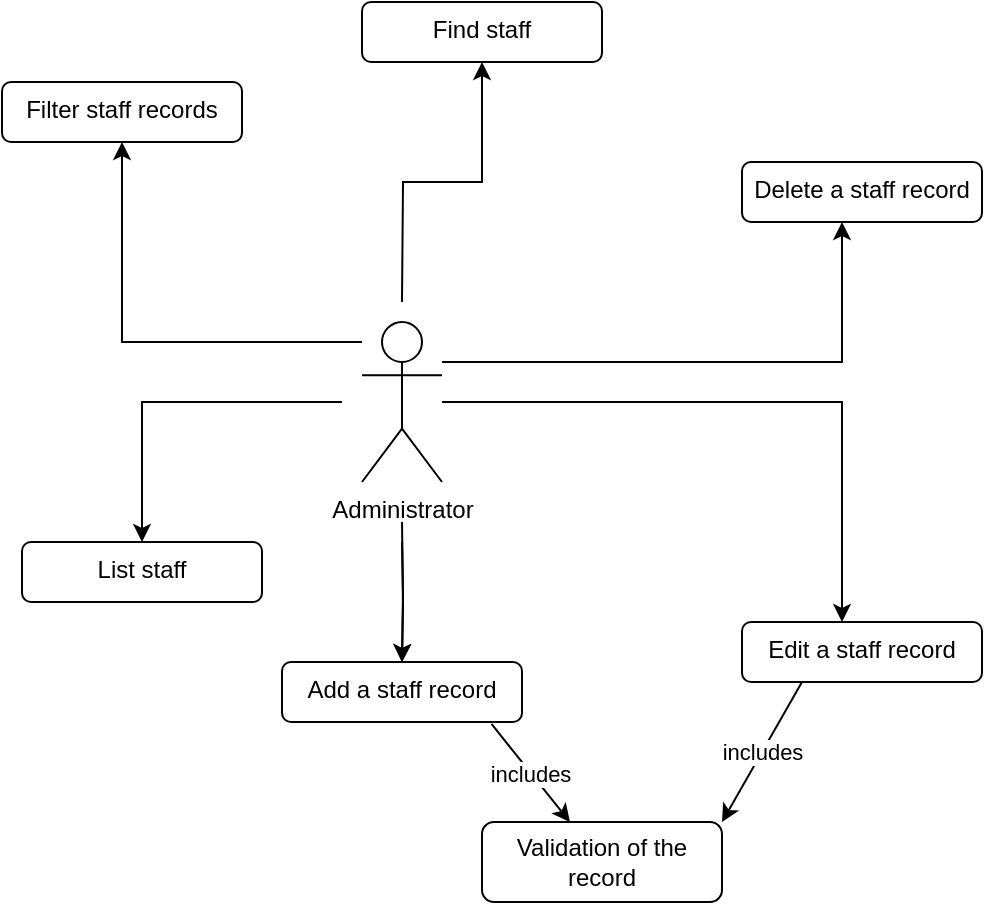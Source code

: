 <mxfile version="17.5.0" type="github">
  <diagram id="lhp8tZDY0Vz6J85xy_7d" name="Page-1">
    <mxGraphModel dx="1422" dy="794" grid="1" gridSize="10" guides="1" tooltips="1" connect="1" arrows="1" fold="1" page="1" pageScale="1" pageWidth="827" pageHeight="1169" math="0" shadow="0">
      <root>
        <mxCell id="0" />
        <mxCell id="1" parent="0" />
        <mxCell id="OsmnTad5rRbe8dEz9UKG-1" value="" style="edgeStyle=orthogonalEdgeStyle;rounded=0;orthogonalLoop=1;jettySize=auto;html=1;" edge="1" parent="1" target="OsmnTad5rRbe8dEz9UKG-8">
          <mxGeometry relative="1" as="geometry">
            <mxPoint x="350" y="260" as="sourcePoint" />
          </mxGeometry>
        </mxCell>
        <mxCell id="OsmnTad5rRbe8dEz9UKG-2" value="" style="edgeStyle=orthogonalEdgeStyle;rounded=0;orthogonalLoop=1;jettySize=auto;html=1;" edge="1" parent="1" target="OsmnTad5rRbe8dEz9UKG-9">
          <mxGeometry relative="1" as="geometry">
            <mxPoint x="320" y="310" as="sourcePoint" />
            <Array as="points">
              <mxPoint x="220" y="330" />
              <mxPoint x="220" y="330" />
            </Array>
          </mxGeometry>
        </mxCell>
        <mxCell id="OsmnTad5rRbe8dEz9UKG-3" value="" style="edgeStyle=orthogonalEdgeStyle;rounded=0;orthogonalLoop=1;jettySize=auto;html=1;" edge="1" parent="1" target="OsmnTad5rRbe8dEz9UKG-10">
          <mxGeometry relative="1" as="geometry">
            <mxPoint x="350" y="380" as="sourcePoint" />
          </mxGeometry>
        </mxCell>
        <mxCell id="OsmnTad5rRbe8dEz9UKG-4" value="" style="edgeStyle=orthogonalEdgeStyle;rounded=0;orthogonalLoop=1;jettySize=auto;html=1;" edge="1" parent="1" source="OsmnTad5rRbe8dEz9UKG-7" target="OsmnTad5rRbe8dEz9UKG-11">
          <mxGeometry relative="1" as="geometry">
            <Array as="points">
              <mxPoint x="570" y="290" />
            </Array>
          </mxGeometry>
        </mxCell>
        <mxCell id="OsmnTad5rRbe8dEz9UKG-5" value="" style="edgeStyle=orthogonalEdgeStyle;rounded=0;orthogonalLoop=1;jettySize=auto;html=1;" edge="1" parent="1" source="OsmnTad5rRbe8dEz9UKG-7" target="OsmnTad5rRbe8dEz9UKG-12">
          <mxGeometry relative="1" as="geometry">
            <Array as="points">
              <mxPoint x="570" y="310" />
            </Array>
          </mxGeometry>
        </mxCell>
        <mxCell id="OsmnTad5rRbe8dEz9UKG-6" value="" style="edgeStyle=orthogonalEdgeStyle;rounded=0;orthogonalLoop=1;jettySize=auto;html=1;" edge="1" parent="1" source="OsmnTad5rRbe8dEz9UKG-7" target="OsmnTad5rRbe8dEz9UKG-13">
          <mxGeometry relative="1" as="geometry">
            <Array as="points">
              <mxPoint x="210" y="280" />
            </Array>
          </mxGeometry>
        </mxCell>
        <mxCell id="OsmnTad5rRbe8dEz9UKG-19" value="" style="edgeStyle=orthogonalEdgeStyle;rounded=0;orthogonalLoop=1;jettySize=auto;html=1;" edge="1" parent="1" target="OsmnTad5rRbe8dEz9UKG-10">
          <mxGeometry relative="1" as="geometry">
            <mxPoint x="350" y="370" as="sourcePoint" />
          </mxGeometry>
        </mxCell>
        <mxCell id="OsmnTad5rRbe8dEz9UKG-7" value="Administrator" style="shape=umlActor;verticalLabelPosition=bottom;verticalAlign=top;html=1;outlineConnect=0;align=center;" vertex="1" parent="1">
          <mxGeometry x="330" y="270" width="40" height="80" as="geometry" />
        </mxCell>
        <mxCell id="OsmnTad5rRbe8dEz9UKG-8" value="Find staff" style="rounded=1;whiteSpace=wrap;html=1;verticalAlign=top;" vertex="1" parent="1">
          <mxGeometry x="330" y="110" width="120" height="30" as="geometry" />
        </mxCell>
        <mxCell id="OsmnTad5rRbe8dEz9UKG-9" value="List staff" style="rounded=1;whiteSpace=wrap;html=1;verticalAlign=top;" vertex="1" parent="1">
          <mxGeometry x="160" y="380" width="120" height="30" as="geometry" />
        </mxCell>
        <mxCell id="OsmnTad5rRbe8dEz9UKG-10" value="Add a staff record" style="rounded=1;whiteSpace=wrap;html=1;verticalAlign=top;" vertex="1" parent="1">
          <mxGeometry x="290" y="440" width="120" height="30" as="geometry" />
        </mxCell>
        <mxCell id="OsmnTad5rRbe8dEz9UKG-11" value="Delete a staff record" style="rounded=1;whiteSpace=wrap;html=1;verticalAlign=top;" vertex="1" parent="1">
          <mxGeometry x="520" y="190" width="120" height="30" as="geometry" />
        </mxCell>
        <mxCell id="OsmnTad5rRbe8dEz9UKG-12" value="Edit a staff record" style="rounded=1;whiteSpace=wrap;html=1;verticalAlign=top;" vertex="1" parent="1">
          <mxGeometry x="520" y="420" width="120" height="30" as="geometry" />
        </mxCell>
        <mxCell id="OsmnTad5rRbe8dEz9UKG-13" value="Filter staff records" style="rounded=1;whiteSpace=wrap;html=1;verticalAlign=top;" vertex="1" parent="1">
          <mxGeometry x="150" y="150" width="120" height="30" as="geometry" />
        </mxCell>
        <mxCell id="OsmnTad5rRbe8dEz9UKG-14" value="includes" style="endArrow=classic;html=1;rounded=0;exitX=0.873;exitY=1.033;exitDx=0;exitDy=0;exitPerimeter=0;" edge="1" parent="1" source="OsmnTad5rRbe8dEz9UKG-10" target="OsmnTad5rRbe8dEz9UKG-15">
          <mxGeometry relative="1" as="geometry">
            <mxPoint x="390" y="520" as="sourcePoint" />
            <mxPoint x="450" y="550" as="targetPoint" />
          </mxGeometry>
        </mxCell>
        <mxCell id="OsmnTad5rRbe8dEz9UKG-15" value="Validation of the record" style="rounded=1;whiteSpace=wrap;html=1;" vertex="1" parent="1">
          <mxGeometry x="390" y="520" width="120" height="40" as="geometry" />
        </mxCell>
        <mxCell id="OsmnTad5rRbe8dEz9UKG-16" value="includes" style="endArrow=classic;html=1;rounded=0;entryX=1;entryY=0;entryDx=0;entryDy=0;exitX=0.25;exitY=1;exitDx=0;exitDy=0;" edge="1" parent="1">
          <mxGeometry relative="1" as="geometry">
            <mxPoint x="550" y="450" as="sourcePoint" />
            <mxPoint x="510" y="520" as="targetPoint" />
          </mxGeometry>
        </mxCell>
      </root>
    </mxGraphModel>
  </diagram>
</mxfile>
